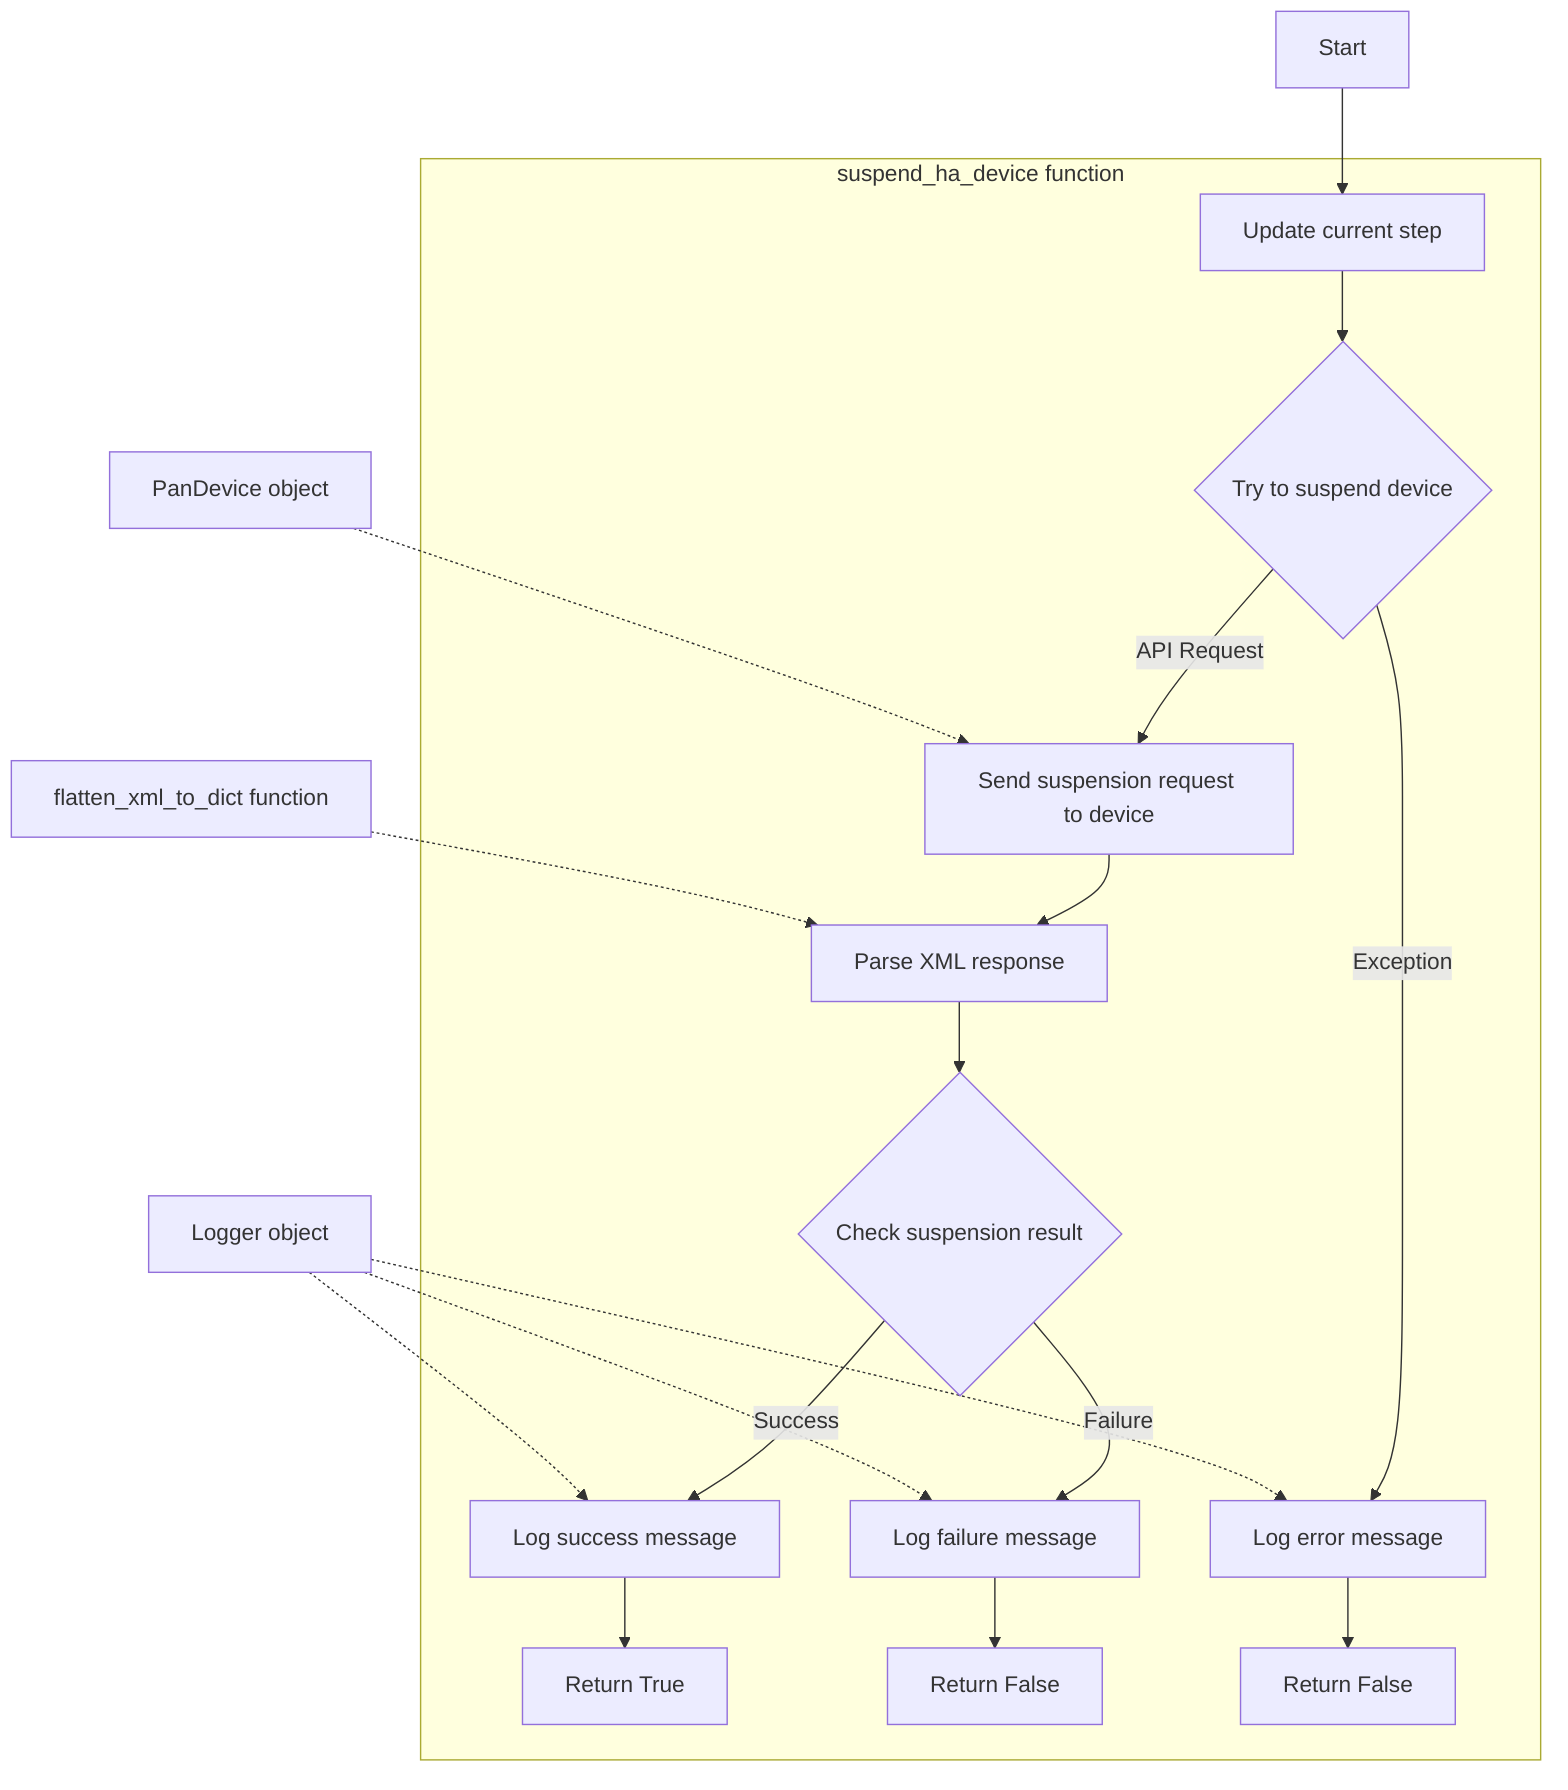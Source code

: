 flowchart TD
    A[Start] --> B[Update current step]
    B --> C{Try to suspend device}
    C -->|API Request| D[Send suspension request to device]
    D --> E[Parse XML response]
    E --> F{Check suspension result}
    F -->|Success| G[Log success message]
    G --> H[Return True]
    F -->|Failure| I[Log failure message]
    I --> J[Return False]
    C -->|Exception| K[Log error message]
    K --> L[Return False]

    subgraph "suspend_ha_device function"
        B
        C
        D
        E
        F
        G
        H
        I
        J
        K
        L
    end

%% Additional components and relationships
    M[PanDevice object] -.-> D
    N[Logger object] -.-> G
    N -.-> I
    N -.-> K
    O[flatten_xml_to_dict function] -.-> E